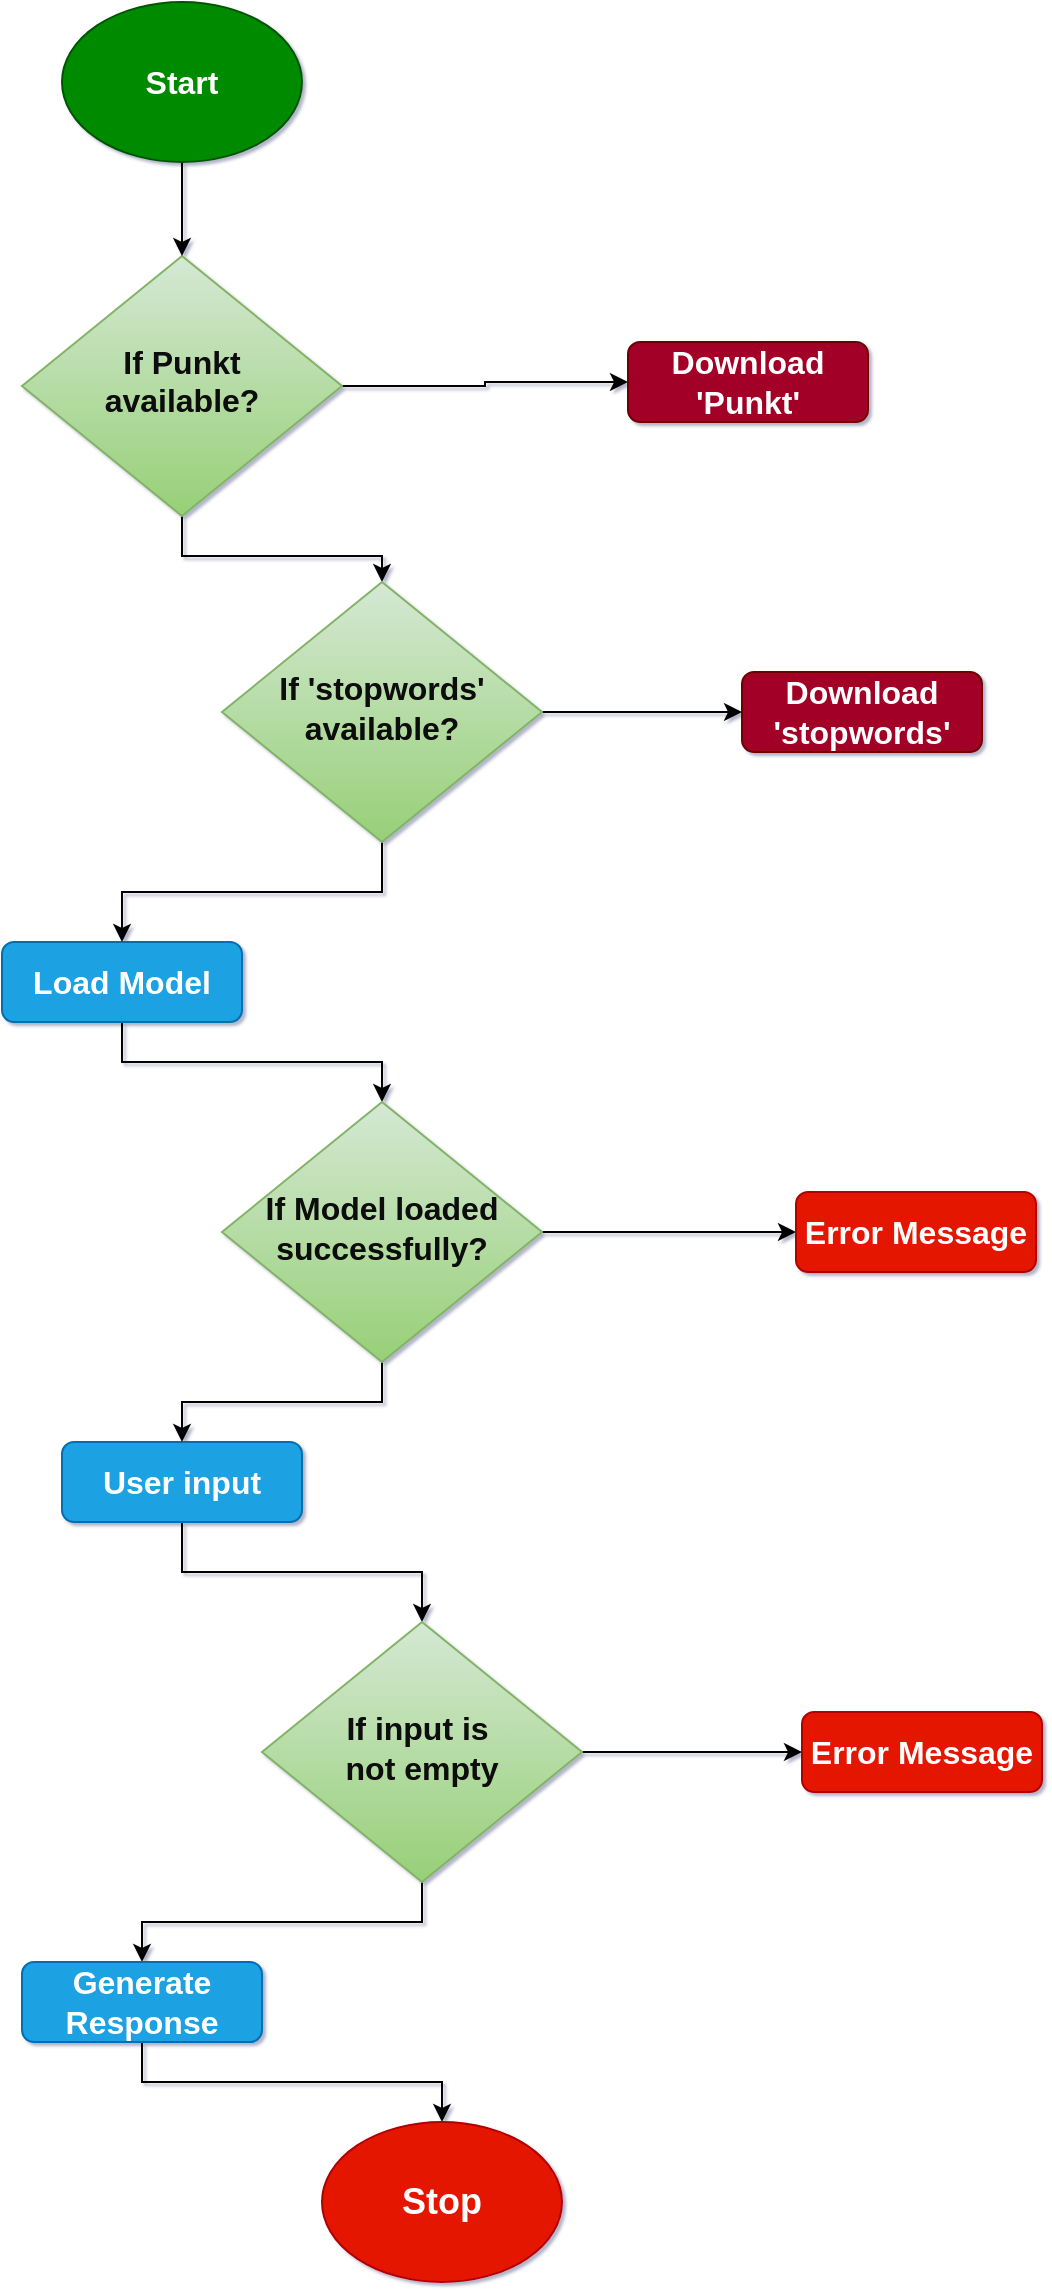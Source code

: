 <mxfile version="24.7.17">
  <diagram id="C5RBs43oDa-KdzZeNtuy" name="Page-1">
    <mxGraphModel dx="2870" dy="2020" grid="0" gridSize="10" guides="1" tooltips="1" connect="1" arrows="1" fold="1" page="1" pageScale="1" pageWidth="583" pageHeight="827" background="#ffffff" math="0" shadow="1">
      <root>
        <mxCell id="WIyWlLk6GJQsqaUBKTNV-0" />
        <mxCell id="WIyWlLk6GJQsqaUBKTNV-1" parent="WIyWlLk6GJQsqaUBKTNV-0" />
        <mxCell id="tHn3hV1QetHWKN7MrOAW-7" style="edgeStyle=orthogonalEdgeStyle;rounded=0;orthogonalLoop=1;jettySize=auto;html=1;exitX=1;exitY=0.5;exitDx=0;exitDy=0;entryX=0;entryY=0.5;entryDx=0;entryDy=0;strokeColor=#000000;fontStyle=1" edge="1" parent="WIyWlLk6GJQsqaUBKTNV-1" source="tHn3hV1QetHWKN7MrOAW-1" target="tHn3hV1QetHWKN7MrOAW-3">
          <mxGeometry relative="1" as="geometry" />
        </mxCell>
        <mxCell id="tHn3hV1QetHWKN7MrOAW-18" style="edgeStyle=orthogonalEdgeStyle;rounded=0;orthogonalLoop=1;jettySize=auto;html=1;exitX=0.5;exitY=1;exitDx=0;exitDy=0;entryX=0.5;entryY=0;entryDx=0;entryDy=0;strokeColor=#000000;fontStyle=1" edge="1" parent="WIyWlLk6GJQsqaUBKTNV-1" source="tHn3hV1QetHWKN7MrOAW-1" target="tHn3hV1QetHWKN7MrOAW-16">
          <mxGeometry relative="1" as="geometry" />
        </mxCell>
        <mxCell id="tHn3hV1QetHWKN7MrOAW-1" value="&lt;font style=&quot;font-size: 16px;&quot; color=&quot;#080808&quot;&gt;If Punkt&lt;/font&gt;&lt;div style=&quot;line-height: 130%; font-size: 16px;&quot;&gt;&lt;font style=&quot;font-size: 16px;&quot; color=&quot;#080808&quot;&gt;available?&lt;/font&gt;&lt;/div&gt;" style="rhombus;whiteSpace=wrap;html=1;shadow=0;fontFamily=Helvetica;fontSize=12;align=center;strokeWidth=1;spacing=6;spacingTop=-4;fillColor=#d5e8d4;strokeColor=#82b366;gradientColor=#97d077;fontStyle=1" vertex="1" parent="WIyWlLk6GJQsqaUBKTNV-1">
          <mxGeometry x="917" y="332" width="160" height="130" as="geometry" />
        </mxCell>
        <mxCell id="tHn3hV1QetHWKN7MrOAW-3" value="&lt;font style=&quot;font-size: 16px;&quot;&gt;Download &#39;Punkt&#39;&lt;/font&gt;" style="rounded=1;whiteSpace=wrap;html=1;fontSize=12;glass=0;strokeWidth=1;shadow=0;fillColor=#a20025;strokeColor=#6F0000;fontColor=#ffffff;fontStyle=1" vertex="1" parent="WIyWlLk6GJQsqaUBKTNV-1">
          <mxGeometry x="1220" y="375" width="120" height="40" as="geometry" />
        </mxCell>
        <mxCell id="tHn3hV1QetHWKN7MrOAW-22" style="edgeStyle=orthogonalEdgeStyle;rounded=0;orthogonalLoop=1;jettySize=auto;html=1;exitX=0.5;exitY=1;exitDx=0;exitDy=0;entryX=0.5;entryY=0;entryDx=0;entryDy=0;strokeColor=#000000;fontStyle=1" edge="1" parent="WIyWlLk6GJQsqaUBKTNV-1" source="tHn3hV1QetHWKN7MrOAW-10" target="tHn3hV1QetHWKN7MrOAW-21">
          <mxGeometry relative="1" as="geometry" />
        </mxCell>
        <mxCell id="tHn3hV1QetHWKN7MrOAW-10" value="&lt;span style=&quot;text-align: left;&quot;&gt;&lt;font style=&quot;font-size: 16px;&quot;&gt;Load Model&lt;/font&gt;&lt;/span&gt;" style="rounded=1;whiteSpace=wrap;html=1;fontSize=12;glass=0;strokeWidth=1;shadow=0;fillColor=#1ba1e2;fontColor=#ffffff;strokeColor=#006EAF;fontStyle=1" vertex="1" parent="WIyWlLk6GJQsqaUBKTNV-1">
          <mxGeometry x="907" y="675" width="120" height="40" as="geometry" />
        </mxCell>
        <mxCell id="tHn3hV1QetHWKN7MrOAW-13" value="&lt;span style=&quot;text-align: left;&quot;&gt;&lt;font style=&quot;font-size: 16px;&quot;&gt;Download &#39;stopwords&#39;&lt;/font&gt;&lt;/span&gt;" style="rounded=1;whiteSpace=wrap;html=1;fontSize=12;glass=0;strokeWidth=1;shadow=0;fillColor=#a20025;strokeColor=#6F0000;fontColor=#ffffff;fontStyle=1" vertex="1" parent="WIyWlLk6GJQsqaUBKTNV-1">
          <mxGeometry x="1277" y="540" width="120" height="40" as="geometry" />
        </mxCell>
        <mxCell id="tHn3hV1QetHWKN7MrOAW-27" style="edgeStyle=orthogonalEdgeStyle;rounded=0;orthogonalLoop=1;jettySize=auto;html=1;exitX=0.5;exitY=1;exitDx=0;exitDy=0;strokeColor=#000000;fontStyle=1" edge="1" parent="WIyWlLk6GJQsqaUBKTNV-1" source="tHn3hV1QetHWKN7MrOAW-15" target="tHn3hV1QetHWKN7MrOAW-26">
          <mxGeometry relative="1" as="geometry" />
        </mxCell>
        <mxCell id="tHn3hV1QetHWKN7MrOAW-15" value="&lt;font style=&quot;font-size: 16px;&quot;&gt;User input&lt;/font&gt;" style="rounded=1;whiteSpace=wrap;html=1;fontSize=12;glass=0;strokeWidth=1;shadow=0;fillColor=#1ba1e2;fontColor=#ffffff;strokeColor=#006EAF;fontStyle=1" vertex="1" parent="WIyWlLk6GJQsqaUBKTNV-1">
          <mxGeometry x="937" y="925" width="120" height="40" as="geometry" />
        </mxCell>
        <mxCell id="tHn3hV1QetHWKN7MrOAW-19" style="edgeStyle=orthogonalEdgeStyle;rounded=0;orthogonalLoop=1;jettySize=auto;html=1;exitX=1;exitY=0.5;exitDx=0;exitDy=0;entryX=0;entryY=0.5;entryDx=0;entryDy=0;strokeColor=#000000;fontStyle=1" edge="1" parent="WIyWlLk6GJQsqaUBKTNV-1" source="tHn3hV1QetHWKN7MrOAW-16" target="tHn3hV1QetHWKN7MrOAW-13">
          <mxGeometry relative="1" as="geometry" />
        </mxCell>
        <mxCell id="tHn3hV1QetHWKN7MrOAW-20" style="edgeStyle=orthogonalEdgeStyle;rounded=0;orthogonalLoop=1;jettySize=auto;html=1;exitX=0.5;exitY=1;exitDx=0;exitDy=0;entryX=0.5;entryY=0;entryDx=0;entryDy=0;strokeColor=#000000;fontStyle=1" edge="1" parent="WIyWlLk6GJQsqaUBKTNV-1" source="tHn3hV1QetHWKN7MrOAW-16" target="tHn3hV1QetHWKN7MrOAW-10">
          <mxGeometry relative="1" as="geometry" />
        </mxCell>
        <mxCell id="tHn3hV1QetHWKN7MrOAW-16" value="&lt;font style=&quot;font-size: 16px;&quot; color=&quot;#080808&quot;&gt;If &#39;stopwords&#39;&lt;/font&gt;&lt;div style=&quot;font-size: 16px;&quot;&gt;&lt;font style=&quot;font-size: 16px;&quot; color=&quot;#080808&quot;&gt;available?&lt;/font&gt;&lt;br&gt;&lt;/div&gt;" style="rhombus;whiteSpace=wrap;html=1;shadow=0;fontFamily=Helvetica;fontSize=12;align=center;strokeWidth=1;spacing=6;spacingTop=-4;fillColor=#d5e8d4;gradientColor=#97d077;strokeColor=#82b366;fontStyle=1" vertex="1" parent="WIyWlLk6GJQsqaUBKTNV-1">
          <mxGeometry x="1017" y="495" width="160" height="130" as="geometry" />
        </mxCell>
        <mxCell id="tHn3hV1QetHWKN7MrOAW-23" style="edgeStyle=orthogonalEdgeStyle;rounded=0;orthogonalLoop=1;jettySize=auto;html=1;exitX=0.5;exitY=1;exitDx=0;exitDy=0;entryX=0.5;entryY=0;entryDx=0;entryDy=0;strokeColor=#000000;fontStyle=1" edge="1" parent="WIyWlLk6GJQsqaUBKTNV-1" source="tHn3hV1QetHWKN7MrOAW-21" target="tHn3hV1QetHWKN7MrOAW-15">
          <mxGeometry relative="1" as="geometry" />
        </mxCell>
        <mxCell id="tHn3hV1QetHWKN7MrOAW-25" style="edgeStyle=orthogonalEdgeStyle;rounded=0;orthogonalLoop=1;jettySize=auto;html=1;exitX=1;exitY=0.5;exitDx=0;exitDy=0;entryX=0;entryY=0.5;entryDx=0;entryDy=0;strokeColor=#000000;fontStyle=1" edge="1" parent="WIyWlLk6GJQsqaUBKTNV-1" source="tHn3hV1QetHWKN7MrOAW-21" target="tHn3hV1QetHWKN7MrOAW-24">
          <mxGeometry relative="1" as="geometry" />
        </mxCell>
        <mxCell id="tHn3hV1QetHWKN7MrOAW-21" value="&lt;font style=&quot;font-size: 16px;&quot; color=&quot;#080808&quot;&gt;If Model loaded&lt;/font&gt;&lt;div style=&quot;font-size: 16px;&quot;&gt;&lt;font style=&quot;font-size: 16px;&quot; color=&quot;#080808&quot;&gt;successfully?&lt;/font&gt;&lt;br&gt;&lt;/div&gt;" style="rhombus;whiteSpace=wrap;html=1;shadow=0;fontFamily=Helvetica;fontSize=12;align=center;strokeWidth=1;spacing=6;spacingTop=-4;fillColor=#d5e8d4;gradientColor=#97d077;strokeColor=#82b366;fontStyle=1" vertex="1" parent="WIyWlLk6GJQsqaUBKTNV-1">
          <mxGeometry x="1017" y="755" width="160" height="130" as="geometry" />
        </mxCell>
        <mxCell id="tHn3hV1QetHWKN7MrOAW-24" value="&lt;font style=&quot;font-size: 16px;&quot;&gt;Error Message&lt;/font&gt;" style="rounded=1;whiteSpace=wrap;html=1;fontSize=12;glass=0;strokeWidth=1;shadow=0;fillColor=#e51400;strokeColor=#B20000;fontColor=#ffffff;gradientColor=none;perimeterSpacing=0;fontStyle=1" vertex="1" parent="WIyWlLk6GJQsqaUBKTNV-1">
          <mxGeometry x="1304" y="800" width="120" height="40" as="geometry" />
        </mxCell>
        <mxCell id="tHn3hV1QetHWKN7MrOAW-32" style="edgeStyle=orthogonalEdgeStyle;rounded=0;orthogonalLoop=1;jettySize=auto;html=1;exitX=0.5;exitY=1;exitDx=0;exitDy=0;entryX=0.5;entryY=0;entryDx=0;entryDy=0;strokeColor=#000000;fontStyle=1" edge="1" parent="WIyWlLk6GJQsqaUBKTNV-1" source="tHn3hV1QetHWKN7MrOAW-26" target="tHn3hV1QetHWKN7MrOAW-29">
          <mxGeometry relative="1" as="geometry" />
        </mxCell>
        <mxCell id="tHn3hV1QetHWKN7MrOAW-34" style="edgeStyle=orthogonalEdgeStyle;rounded=0;orthogonalLoop=1;jettySize=auto;html=1;exitX=1;exitY=0.5;exitDx=0;exitDy=0;entryX=0;entryY=0.5;entryDx=0;entryDy=0;strokeColor=#000000;fontStyle=1" edge="1" parent="WIyWlLk6GJQsqaUBKTNV-1" source="tHn3hV1QetHWKN7MrOAW-26" target="tHn3hV1QetHWKN7MrOAW-33">
          <mxGeometry relative="1" as="geometry" />
        </mxCell>
        <mxCell id="tHn3hV1QetHWKN7MrOAW-26" value="&lt;div style=&quot;font-size: 16px;&quot;&gt;&lt;font color=&quot;#080808&quot; style=&quot;font-size: 16px;&quot;&gt;If input is&amp;nbsp;&lt;/font&gt;&lt;/div&gt;&lt;div style=&quot;font-size: 16px;&quot;&gt;&lt;font color=&quot;#080808&quot; style=&quot;font-size: 16px;&quot;&gt;not empty&lt;/font&gt;&lt;/div&gt;" style="rhombus;whiteSpace=wrap;html=1;shadow=0;fontFamily=Helvetica;fontSize=12;align=center;strokeWidth=1;spacing=6;spacingTop=-4;fillColor=#d5e8d4;gradientColor=#97d077;strokeColor=#82b366;fontStyle=1" vertex="1" parent="WIyWlLk6GJQsqaUBKTNV-1">
          <mxGeometry x="1037" y="1015" width="160" height="130" as="geometry" />
        </mxCell>
        <mxCell id="tHn3hV1QetHWKN7MrOAW-37" style="edgeStyle=orthogonalEdgeStyle;rounded=0;orthogonalLoop=1;jettySize=auto;html=1;exitX=0.5;exitY=1;exitDx=0;exitDy=0;entryX=0.5;entryY=0;entryDx=0;entryDy=0;strokeColor=#000000;fontStyle=1" edge="1" parent="WIyWlLk6GJQsqaUBKTNV-1" source="tHn3hV1QetHWKN7MrOAW-29" target="tHn3hV1QetHWKN7MrOAW-36">
          <mxGeometry relative="1" as="geometry" />
        </mxCell>
        <mxCell id="tHn3hV1QetHWKN7MrOAW-29" value="&lt;span style=&quot;text-align: left;&quot;&gt;&lt;font style=&quot;font-size: 16px;&quot;&gt;Generate Response&lt;/font&gt;&lt;/span&gt;" style="rounded=1;whiteSpace=wrap;html=1;fontSize=12;glass=0;strokeWidth=1;shadow=0;fillColor=#1ba1e2;fontColor=#ffffff;strokeColor=#006EAF;fontStyle=1" vertex="1" parent="WIyWlLk6GJQsqaUBKTNV-1">
          <mxGeometry x="917" y="1185" width="120" height="40" as="geometry" />
        </mxCell>
        <mxCell id="tHn3hV1QetHWKN7MrOAW-31" style="edgeStyle=orthogonalEdgeStyle;rounded=0;orthogonalLoop=1;jettySize=auto;html=1;exitX=0.5;exitY=1;exitDx=0;exitDy=0;entryX=0.5;entryY=0;entryDx=0;entryDy=0;strokeColor=#000000;fontStyle=1" edge="1" parent="WIyWlLk6GJQsqaUBKTNV-1" source="tHn3hV1QetHWKN7MrOAW-30" target="tHn3hV1QetHWKN7MrOAW-1">
          <mxGeometry relative="1" as="geometry" />
        </mxCell>
        <mxCell id="tHn3hV1QetHWKN7MrOAW-30" value="&lt;font style=&quot;font-size: 16px;&quot;&gt;&lt;span&gt;Start&lt;/span&gt;&lt;/font&gt;" style="ellipse;whiteSpace=wrap;html=1;fillColor=#008a00;strokeColor=#005700;fontColor=#ffffff;fontStyle=1" vertex="1" parent="WIyWlLk6GJQsqaUBKTNV-1">
          <mxGeometry x="937" y="205" width="120" height="80" as="geometry" />
        </mxCell>
        <mxCell id="tHn3hV1QetHWKN7MrOAW-33" value="&lt;font style=&quot;font-size: 16px;&quot;&gt;Error Message&lt;/font&gt;" style="rounded=1;whiteSpace=wrap;html=1;fontSize=12;glass=0;strokeWidth=1;shadow=0;fillColor=#e51400;fontColor=#ffffff;strokeColor=#B20000;fontStyle=1" vertex="1" parent="WIyWlLk6GJQsqaUBKTNV-1">
          <mxGeometry x="1307" y="1060" width="120" height="40" as="geometry" />
        </mxCell>
        <mxCell id="tHn3hV1QetHWKN7MrOAW-36" value="&lt;font style=&quot;font-size: 18px;&quot;&gt;&lt;span&gt;Stop&lt;/span&gt;&lt;/font&gt;" style="ellipse;whiteSpace=wrap;html=1;fillColor=#e51400;fontColor=#ffffff;strokeColor=#B20000;fontStyle=1" vertex="1" parent="WIyWlLk6GJQsqaUBKTNV-1">
          <mxGeometry x="1067" y="1265" width="120" height="80" as="geometry" />
        </mxCell>
      </root>
    </mxGraphModel>
  </diagram>
</mxfile>

